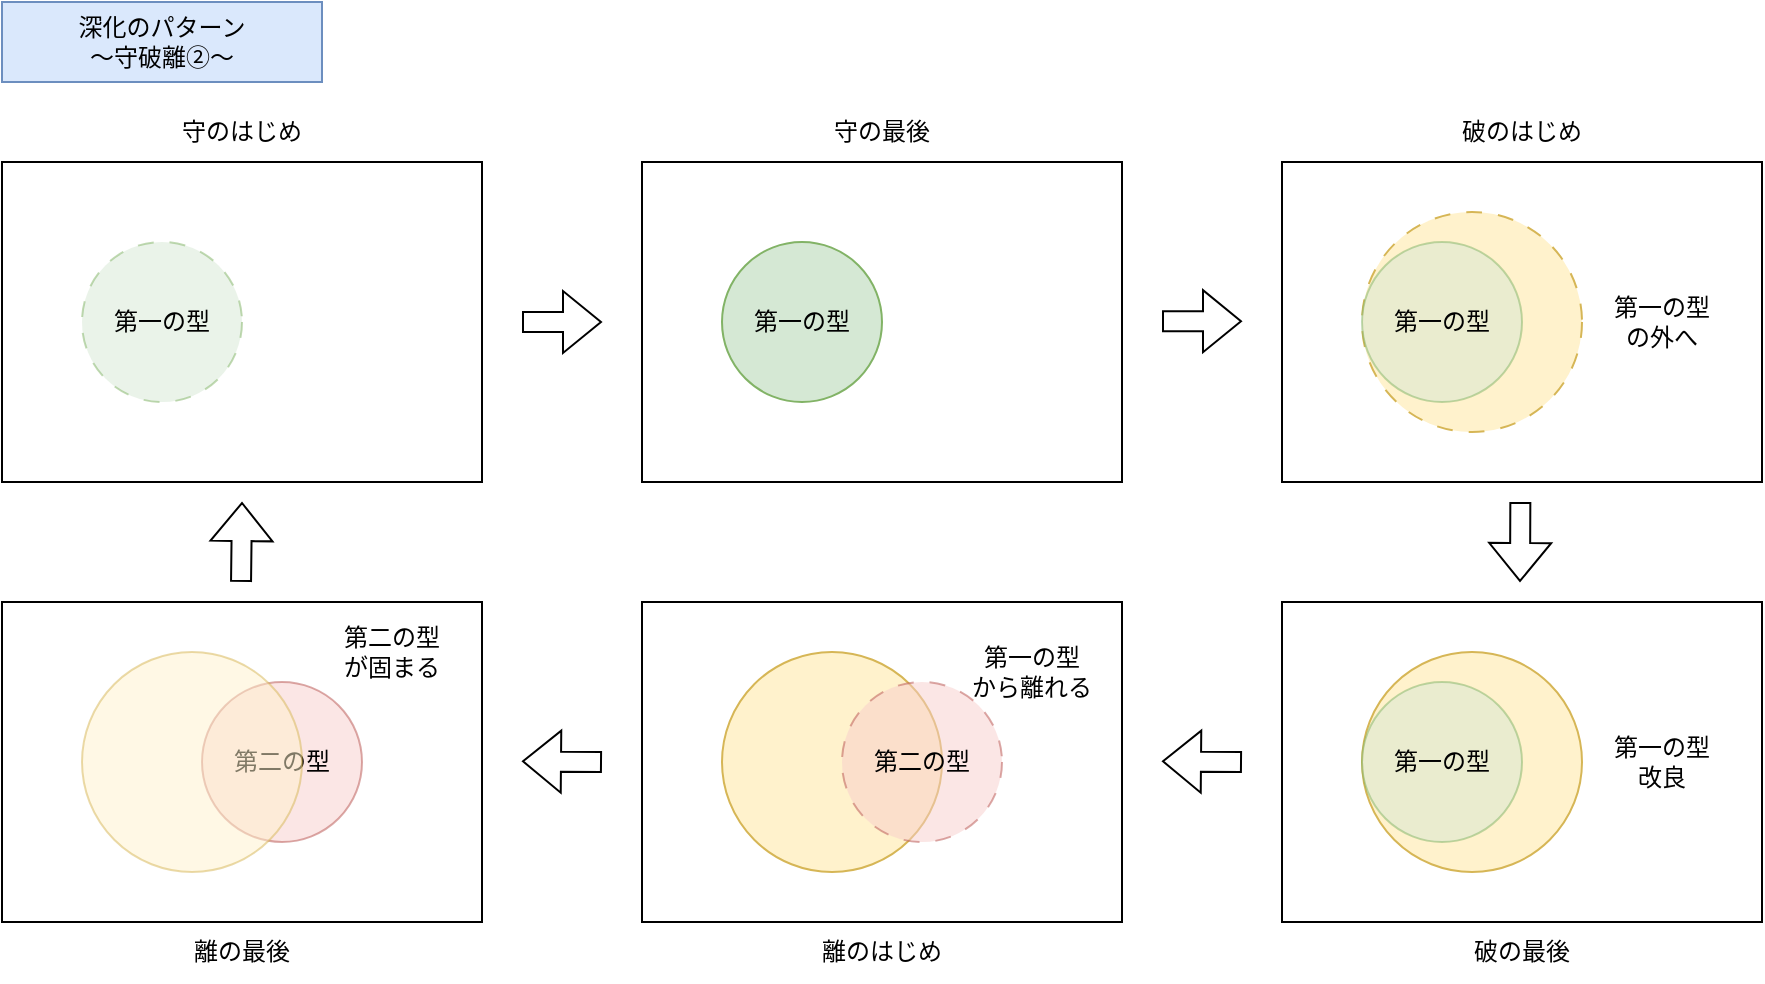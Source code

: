 <mxfile version="27.1.6">
  <diagram name="ページ1" id="8LvqR-1ZpVQIwUV0y79d">
    <mxGraphModel dx="1110" dy="663" grid="1" gridSize="10" guides="1" tooltips="1" connect="1" arrows="1" fold="1" page="1" pageScale="1" pageWidth="1654" pageHeight="1169" math="0" shadow="0">
      <root>
        <mxCell id="0" />
        <mxCell id="1" parent="0" />
        <mxCell id="LoqVl54cXITUqYbAEmzm-1" value="深化のパターン&lt;div&gt;～守破離➁～&lt;/div&gt;" style="text;html=1;align=center;verticalAlign=middle;whiteSpace=wrap;rounded=0;fillColor=#dae8fc;strokeColor=#6c8ebf;" vertex="1" parent="1">
          <mxGeometry x="80" y="40" width="160" height="40" as="geometry" />
        </mxCell>
        <mxCell id="LoqVl54cXITUqYbAEmzm-2" value="" style="rounded=0;whiteSpace=wrap;html=1;" vertex="1" parent="1">
          <mxGeometry x="80" y="120" width="240" height="160" as="geometry" />
        </mxCell>
        <mxCell id="LoqVl54cXITUqYbAEmzm-4" value="守のはじめ" style="text;html=1;align=center;verticalAlign=middle;whiteSpace=wrap;rounded=0;" vertex="1" parent="1">
          <mxGeometry x="120" y="90" width="160" height="30" as="geometry" />
        </mxCell>
        <mxCell id="LoqVl54cXITUqYbAEmzm-5" value="" style="rounded=0;whiteSpace=wrap;html=1;" vertex="1" parent="1">
          <mxGeometry x="400" y="120" width="240" height="160" as="geometry" />
        </mxCell>
        <mxCell id="LoqVl54cXITUqYbAEmzm-6" value="守の最後" style="text;html=1;align=center;verticalAlign=middle;whiteSpace=wrap;rounded=0;" vertex="1" parent="1">
          <mxGeometry x="440" y="90" width="160" height="30" as="geometry" />
        </mxCell>
        <mxCell id="LoqVl54cXITUqYbAEmzm-7" value="第一の型" style="ellipse;whiteSpace=wrap;html=1;aspect=fixed;fillColor=#d5e8d4;strokeColor=#82b366;" vertex="1" parent="1">
          <mxGeometry x="440" y="160" width="80" height="80" as="geometry" />
        </mxCell>
        <mxCell id="LoqVl54cXITUqYbAEmzm-8" value="" style="shape=flexArrow;endArrow=classic;html=1;rounded=0;" edge="1" parent="1">
          <mxGeometry width="50" height="50" relative="1" as="geometry">
            <mxPoint x="340" y="200" as="sourcePoint" />
            <mxPoint x="380" y="200" as="targetPoint" />
          </mxGeometry>
        </mxCell>
        <mxCell id="LoqVl54cXITUqYbAEmzm-9" value="" style="shape=flexArrow;endArrow=classic;html=1;rounded=0;" edge="1" parent="1">
          <mxGeometry width="50" height="50" relative="1" as="geometry">
            <mxPoint x="660" y="199.58" as="sourcePoint" />
            <mxPoint x="700" y="199.58" as="targetPoint" />
          </mxGeometry>
        </mxCell>
        <mxCell id="LoqVl54cXITUqYbAEmzm-10" value="" style="rounded=0;whiteSpace=wrap;html=1;" vertex="1" parent="1">
          <mxGeometry x="720" y="120" width="240" height="160" as="geometry" />
        </mxCell>
        <mxCell id="LoqVl54cXITUqYbAEmzm-11" value="破のはじめ" style="text;html=1;align=center;verticalAlign=middle;whiteSpace=wrap;rounded=0;" vertex="1" parent="1">
          <mxGeometry x="760" y="90" width="160" height="30" as="geometry" />
        </mxCell>
        <mxCell id="LoqVl54cXITUqYbAEmzm-12" value="" style="ellipse;whiteSpace=wrap;html=1;aspect=fixed;fillColor=#fff2cc;strokeColor=#d6b656;dashed=1;dashPattern=8 8;" vertex="1" parent="1">
          <mxGeometry x="760" y="145" width="110" height="110" as="geometry" />
        </mxCell>
        <mxCell id="LoqVl54cXITUqYbAEmzm-13" value="第一の型" style="ellipse;whiteSpace=wrap;html=1;aspect=fixed;fillColor=#d5e8d4;strokeColor=#82b366;opacity=50;" vertex="1" parent="1">
          <mxGeometry x="760" y="160" width="80" height="80" as="geometry" />
        </mxCell>
        <mxCell id="LoqVl54cXITUqYbAEmzm-15" value="第一の型の外へ" style="text;html=1;align=center;verticalAlign=middle;whiteSpace=wrap;rounded=0;" vertex="1" parent="1">
          <mxGeometry x="880" y="185" width="60" height="30" as="geometry" />
        </mxCell>
        <mxCell id="LoqVl54cXITUqYbAEmzm-16" value="" style="shape=flexArrow;endArrow=classic;html=1;rounded=0;" edge="1" parent="1">
          <mxGeometry width="50" height="50" relative="1" as="geometry">
            <mxPoint x="839.17" y="290" as="sourcePoint" />
            <mxPoint x="839" y="330" as="targetPoint" />
          </mxGeometry>
        </mxCell>
        <mxCell id="LoqVl54cXITUqYbAEmzm-17" value="" style="rounded=0;whiteSpace=wrap;html=1;" vertex="1" parent="1">
          <mxGeometry x="720" y="340" width="240" height="160" as="geometry" />
        </mxCell>
        <mxCell id="LoqVl54cXITUqYbAEmzm-19" value="" style="ellipse;whiteSpace=wrap;html=1;aspect=fixed;fillColor=#fff2cc;strokeColor=#d6b656;" vertex="1" parent="1">
          <mxGeometry x="760" y="365" width="110" height="110" as="geometry" />
        </mxCell>
        <mxCell id="LoqVl54cXITUqYbAEmzm-18" value="第一の型" style="ellipse;whiteSpace=wrap;html=1;aspect=fixed;fillColor=#d5e8d4;strokeColor=#82b366;opacity=50;" vertex="1" parent="1">
          <mxGeometry x="760" y="380" width="80" height="80" as="geometry" />
        </mxCell>
        <mxCell id="LoqVl54cXITUqYbAEmzm-20" value="第一の型&lt;div&gt;改良&lt;/div&gt;" style="text;html=1;align=center;verticalAlign=middle;whiteSpace=wrap;rounded=0;" vertex="1" parent="1">
          <mxGeometry x="880" y="405" width="60" height="30" as="geometry" />
        </mxCell>
        <mxCell id="LoqVl54cXITUqYbAEmzm-21" value="破の最後" style="text;html=1;align=center;verticalAlign=middle;whiteSpace=wrap;rounded=0;" vertex="1" parent="1">
          <mxGeometry x="760" y="500" width="160" height="30" as="geometry" />
        </mxCell>
        <mxCell id="LoqVl54cXITUqYbAEmzm-22" value="" style="shape=flexArrow;endArrow=classic;html=1;rounded=0;" edge="1" parent="1">
          <mxGeometry width="50" height="50" relative="1" as="geometry">
            <mxPoint x="700" y="420" as="sourcePoint" />
            <mxPoint x="660" y="419.66" as="targetPoint" />
          </mxGeometry>
        </mxCell>
        <mxCell id="LoqVl54cXITUqYbAEmzm-23" value="" style="rounded=0;whiteSpace=wrap;html=1;" vertex="1" parent="1">
          <mxGeometry x="400" y="340" width="240" height="160" as="geometry" />
        </mxCell>
        <mxCell id="LoqVl54cXITUqYbAEmzm-24" value="離のはじめ" style="text;html=1;align=center;verticalAlign=middle;whiteSpace=wrap;rounded=0;" vertex="1" parent="1">
          <mxGeometry x="440" y="500" width="160" height="30" as="geometry" />
        </mxCell>
        <mxCell id="LoqVl54cXITUqYbAEmzm-25" value="" style="ellipse;whiteSpace=wrap;html=1;aspect=fixed;fillColor=#fff2cc;strokeColor=#d6b656;" vertex="1" parent="1">
          <mxGeometry x="440" y="365" width="110" height="110" as="geometry" />
        </mxCell>
        <mxCell id="LoqVl54cXITUqYbAEmzm-27" value="第二の型" style="ellipse;whiteSpace=wrap;html=1;aspect=fixed;opacity=50;fillColor=#f8cecc;strokeColor=#b85450;dashed=1;dashPattern=8 8;" vertex="1" parent="1">
          <mxGeometry x="500" y="380" width="80" height="80" as="geometry" />
        </mxCell>
        <mxCell id="LoqVl54cXITUqYbAEmzm-29" value="" style="rounded=0;whiteSpace=wrap;html=1;" vertex="1" parent="1">
          <mxGeometry x="80" y="340" width="240" height="160" as="geometry" />
        </mxCell>
        <mxCell id="LoqVl54cXITUqYbAEmzm-30" value="" style="shape=flexArrow;endArrow=classic;html=1;rounded=0;" edge="1" parent="1">
          <mxGeometry width="50" height="50" relative="1" as="geometry">
            <mxPoint x="380" y="420.0" as="sourcePoint" />
            <mxPoint x="340" y="419.66" as="targetPoint" />
          </mxGeometry>
        </mxCell>
        <mxCell id="LoqVl54cXITUqYbAEmzm-31" value="第二の型" style="ellipse;whiteSpace=wrap;html=1;aspect=fixed;opacity=50;fillColor=#f8cecc;strokeColor=#b85450;" vertex="1" parent="1">
          <mxGeometry x="180" y="380" width="80" height="80" as="geometry" />
        </mxCell>
        <mxCell id="LoqVl54cXITUqYbAEmzm-32" value="離の最後" style="text;html=1;align=center;verticalAlign=middle;whiteSpace=wrap;rounded=0;" vertex="1" parent="1">
          <mxGeometry x="120" y="500" width="160" height="30" as="geometry" />
        </mxCell>
        <mxCell id="LoqVl54cXITUqYbAEmzm-33" value="" style="ellipse;whiteSpace=wrap;html=1;aspect=fixed;fillColor=#fff2cc;strokeColor=#d6b656;opacity=50;" vertex="1" parent="1">
          <mxGeometry x="120" y="365" width="110" height="110" as="geometry" />
        </mxCell>
        <mxCell id="LoqVl54cXITUqYbAEmzm-34" value="第一の型" style="ellipse;whiteSpace=wrap;html=1;aspect=fixed;fillColor=#d5e8d4;strokeColor=#82b366;opacity=50;dashed=1;dashPattern=8 8;" vertex="1" parent="1">
          <mxGeometry x="120" y="160" width="80" height="80" as="geometry" />
        </mxCell>
        <mxCell id="LoqVl54cXITUqYbAEmzm-35" value="" style="shape=flexArrow;endArrow=classic;html=1;rounded=0;" edge="1" parent="1">
          <mxGeometry width="50" height="50" relative="1" as="geometry">
            <mxPoint x="199.52" y="330" as="sourcePoint" />
            <mxPoint x="200" y="290" as="targetPoint" />
          </mxGeometry>
        </mxCell>
        <mxCell id="LoqVl54cXITUqYbAEmzm-36" value="第一の型&lt;div&gt;から離れる&lt;/div&gt;" style="text;html=1;align=center;verticalAlign=middle;whiteSpace=wrap;rounded=0;" vertex="1" parent="1">
          <mxGeometry x="560" y="360" width="70" height="30" as="geometry" />
        </mxCell>
        <mxCell id="LoqVl54cXITUqYbAEmzm-37" value="第二の型&lt;div&gt;が固まる&lt;/div&gt;" style="text;html=1;align=center;verticalAlign=middle;whiteSpace=wrap;rounded=0;" vertex="1" parent="1">
          <mxGeometry x="240" y="350" width="70" height="30" as="geometry" />
        </mxCell>
      </root>
    </mxGraphModel>
  </diagram>
</mxfile>

